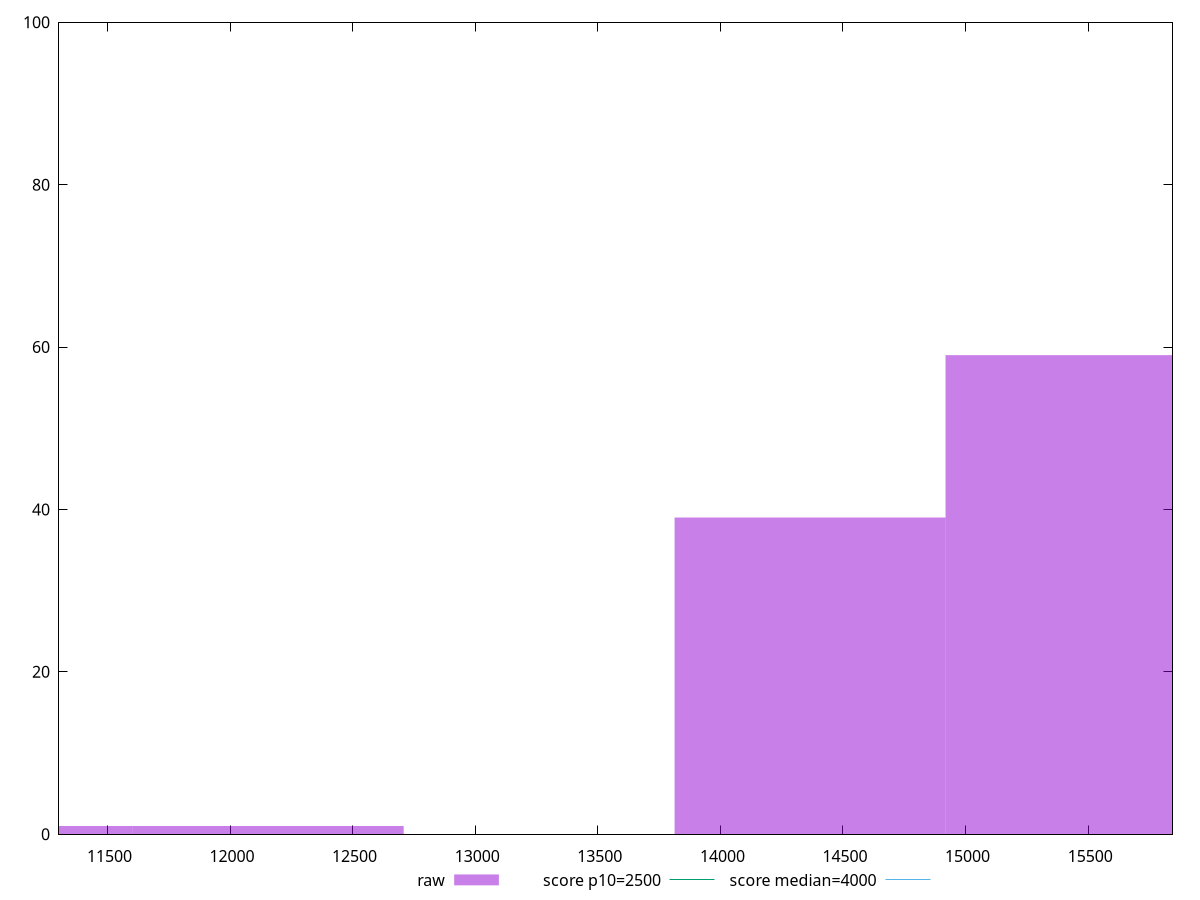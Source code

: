 reset

$raw <<EOF
12155.591273791435 1
11050.537521628577 1
15470.75253028001 59
14365.698778117152 39
EOF

set key outside below
set boxwidth 1105.0537521628578
set xrange [11302.4264:15844.007299999994]
set yrange [0:100]
set style fill transparent solid 0.5 noborder

set parametric
set terminal svg size 640, 490 enhanced background rgb 'white'
set output "report_00007_2020-12-11T15:55:29.892Z/largest-contentful-paint/samples/pages+cached/raw/histogram.svg"

plot $raw title "raw" with boxes, \
     2500,t title "score p10=2500", \
     4000,t title "score median=4000"

reset
